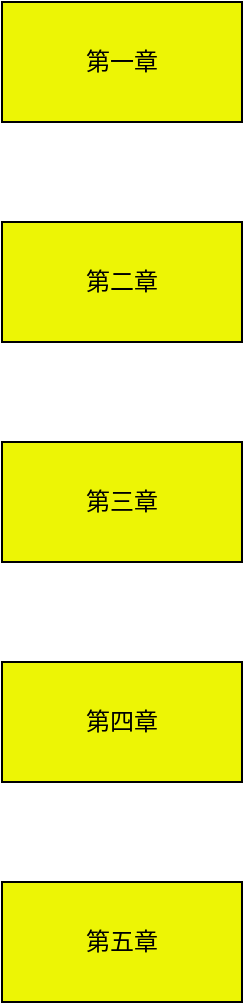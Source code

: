 <mxfile version="14.7.0" type="github">
  <diagram id="XLJMUqHiTXPoUTxL7cdy" name="Page-1">
    <mxGraphModel dx="1662" dy="772" grid="1" gridSize="10" guides="1" tooltips="1" connect="1" arrows="1" fold="1" page="1" pageScale="1" pageWidth="827" pageHeight="1169" math="0" shadow="0">
      <root>
        <mxCell id="0" />
        <mxCell id="1" parent="0" />
        <mxCell id="1S2QTwo0giWLdl-as3Fp-2" value="第一章" style="rounded=0;whiteSpace=wrap;html=1;fillColor=#EDF505;" vertex="1" parent="1">
          <mxGeometry x="30" y="390" width="120" height="60" as="geometry" />
        </mxCell>
        <mxCell id="1S2QTwo0giWLdl-as3Fp-4" value="第二章" style="rounded=0;whiteSpace=wrap;html=1;fillColor=#EDF505;" vertex="1" parent="1">
          <mxGeometry x="30" y="500" width="120" height="60" as="geometry" />
        </mxCell>
        <mxCell id="1S2QTwo0giWLdl-as3Fp-5" value="第三章" style="rounded=0;whiteSpace=wrap;html=1;fillColor=#EDF505;" vertex="1" parent="1">
          <mxGeometry x="30" y="610" width="120" height="60" as="geometry" />
        </mxCell>
        <mxCell id="1S2QTwo0giWLdl-as3Fp-6" value="第四章" style="rounded=0;whiteSpace=wrap;html=1;fillColor=#EDF505;" vertex="1" parent="1">
          <mxGeometry x="30" y="720" width="120" height="60" as="geometry" />
        </mxCell>
        <mxCell id="1S2QTwo0giWLdl-as3Fp-7" value="第五章" style="rounded=0;whiteSpace=wrap;html=1;fillColor=#EDF505;" vertex="1" parent="1">
          <mxGeometry x="30" y="830" width="120" height="60" as="geometry" />
        </mxCell>
      </root>
    </mxGraphModel>
  </diagram>
</mxfile>

